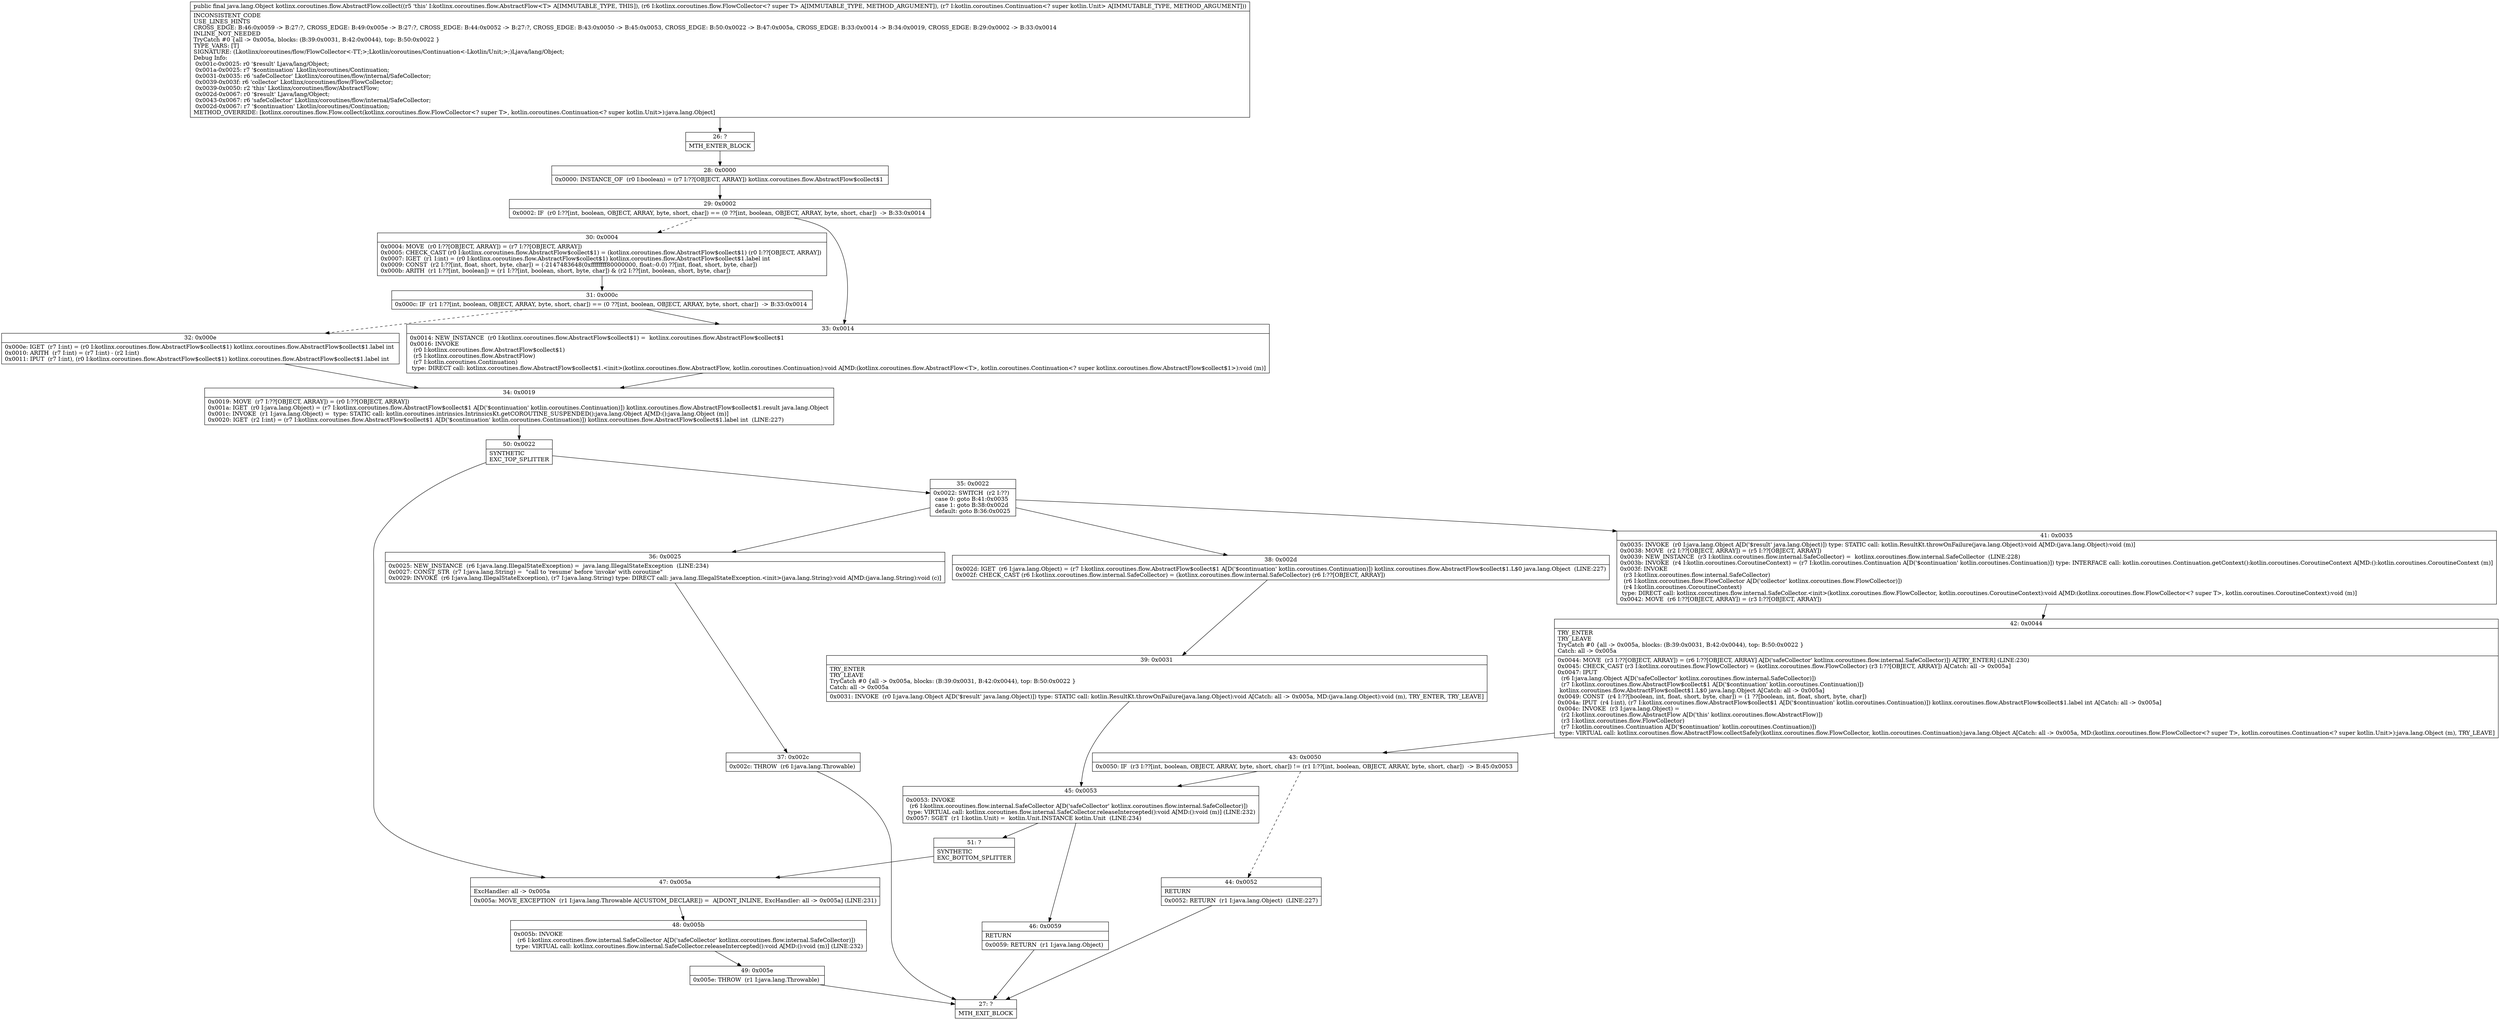 digraph "CFG forkotlinx.coroutines.flow.AbstractFlow.collect(Lkotlinx\/coroutines\/flow\/FlowCollector;Lkotlin\/coroutines\/Continuation;)Ljava\/lang\/Object;" {
Node_26 [shape=record,label="{26\:\ ?|MTH_ENTER_BLOCK\l}"];
Node_28 [shape=record,label="{28\:\ 0x0000|0x0000: INSTANCE_OF  (r0 I:boolean) = (r7 I:??[OBJECT, ARRAY]) kotlinx.coroutines.flow.AbstractFlow$collect$1 \l}"];
Node_29 [shape=record,label="{29\:\ 0x0002|0x0002: IF  (r0 I:??[int, boolean, OBJECT, ARRAY, byte, short, char]) == (0 ??[int, boolean, OBJECT, ARRAY, byte, short, char])  \-\> B:33:0x0014 \l}"];
Node_30 [shape=record,label="{30\:\ 0x0004|0x0004: MOVE  (r0 I:??[OBJECT, ARRAY]) = (r7 I:??[OBJECT, ARRAY]) \l0x0005: CHECK_CAST (r0 I:kotlinx.coroutines.flow.AbstractFlow$collect$1) = (kotlinx.coroutines.flow.AbstractFlow$collect$1) (r0 I:??[OBJECT, ARRAY]) \l0x0007: IGET  (r1 I:int) = (r0 I:kotlinx.coroutines.flow.AbstractFlow$collect$1) kotlinx.coroutines.flow.AbstractFlow$collect$1.label int \l0x0009: CONST  (r2 I:??[int, float, short, byte, char]) = (\-2147483648(0xffffffff80000000, float:\-0.0) ??[int, float, short, byte, char]) \l0x000b: ARITH  (r1 I:??[int, boolean]) = (r1 I:??[int, boolean, short, byte, char]) & (r2 I:??[int, boolean, short, byte, char]) \l}"];
Node_31 [shape=record,label="{31\:\ 0x000c|0x000c: IF  (r1 I:??[int, boolean, OBJECT, ARRAY, byte, short, char]) == (0 ??[int, boolean, OBJECT, ARRAY, byte, short, char])  \-\> B:33:0x0014 \l}"];
Node_32 [shape=record,label="{32\:\ 0x000e|0x000e: IGET  (r7 I:int) = (r0 I:kotlinx.coroutines.flow.AbstractFlow$collect$1) kotlinx.coroutines.flow.AbstractFlow$collect$1.label int \l0x0010: ARITH  (r7 I:int) = (r7 I:int) \- (r2 I:int) \l0x0011: IPUT  (r7 I:int), (r0 I:kotlinx.coroutines.flow.AbstractFlow$collect$1) kotlinx.coroutines.flow.AbstractFlow$collect$1.label int \l}"];
Node_34 [shape=record,label="{34\:\ 0x0019|0x0019: MOVE  (r7 I:??[OBJECT, ARRAY]) = (r0 I:??[OBJECT, ARRAY]) \l0x001a: IGET  (r0 I:java.lang.Object) = (r7 I:kotlinx.coroutines.flow.AbstractFlow$collect$1 A[D('$continuation' kotlin.coroutines.Continuation)]) kotlinx.coroutines.flow.AbstractFlow$collect$1.result java.lang.Object \l0x001c: INVOKE  (r1 I:java.lang.Object) =  type: STATIC call: kotlin.coroutines.intrinsics.IntrinsicsKt.getCOROUTINE_SUSPENDED():java.lang.Object A[MD:():java.lang.Object (m)]\l0x0020: IGET  (r2 I:int) = (r7 I:kotlinx.coroutines.flow.AbstractFlow$collect$1 A[D('$continuation' kotlin.coroutines.Continuation)]) kotlinx.coroutines.flow.AbstractFlow$collect$1.label int  (LINE:227)\l}"];
Node_50 [shape=record,label="{50\:\ 0x0022|SYNTHETIC\lEXC_TOP_SPLITTER\l}"];
Node_35 [shape=record,label="{35\:\ 0x0022|0x0022: SWITCH  (r2 I:??)\l case 0: goto B:41:0x0035\l case 1: goto B:38:0x002d\l default: goto B:36:0x0025 \l}"];
Node_36 [shape=record,label="{36\:\ 0x0025|0x0025: NEW_INSTANCE  (r6 I:java.lang.IllegalStateException) =  java.lang.IllegalStateException  (LINE:234)\l0x0027: CONST_STR  (r7 I:java.lang.String) =  \"call to 'resume' before 'invoke' with coroutine\" \l0x0029: INVOKE  (r6 I:java.lang.IllegalStateException), (r7 I:java.lang.String) type: DIRECT call: java.lang.IllegalStateException.\<init\>(java.lang.String):void A[MD:(java.lang.String):void (c)]\l}"];
Node_37 [shape=record,label="{37\:\ 0x002c|0x002c: THROW  (r6 I:java.lang.Throwable) \l}"];
Node_27 [shape=record,label="{27\:\ ?|MTH_EXIT_BLOCK\l}"];
Node_38 [shape=record,label="{38\:\ 0x002d|0x002d: IGET  (r6 I:java.lang.Object) = (r7 I:kotlinx.coroutines.flow.AbstractFlow$collect$1 A[D('$continuation' kotlin.coroutines.Continuation)]) kotlinx.coroutines.flow.AbstractFlow$collect$1.L$0 java.lang.Object  (LINE:227)\l0x002f: CHECK_CAST (r6 I:kotlinx.coroutines.flow.internal.SafeCollector) = (kotlinx.coroutines.flow.internal.SafeCollector) (r6 I:??[OBJECT, ARRAY]) \l}"];
Node_39 [shape=record,label="{39\:\ 0x0031|TRY_ENTER\lTRY_LEAVE\lTryCatch #0 \{all \-\> 0x005a, blocks: (B:39:0x0031, B:42:0x0044), top: B:50:0x0022 \}\lCatch: all \-\> 0x005a\l|0x0031: INVOKE  (r0 I:java.lang.Object A[D('$result' java.lang.Object)]) type: STATIC call: kotlin.ResultKt.throwOnFailure(java.lang.Object):void A[Catch: all \-\> 0x005a, MD:(java.lang.Object):void (m), TRY_ENTER, TRY_LEAVE]\l}"];
Node_45 [shape=record,label="{45\:\ 0x0053|0x0053: INVOKE  \l  (r6 I:kotlinx.coroutines.flow.internal.SafeCollector A[D('safeCollector' kotlinx.coroutines.flow.internal.SafeCollector)])\l type: VIRTUAL call: kotlinx.coroutines.flow.internal.SafeCollector.releaseIntercepted():void A[MD:():void (m)] (LINE:232)\l0x0057: SGET  (r1 I:kotlin.Unit) =  kotlin.Unit.INSTANCE kotlin.Unit  (LINE:234)\l}"];
Node_46 [shape=record,label="{46\:\ 0x0059|RETURN\l|0x0059: RETURN  (r1 I:java.lang.Object) \l}"];
Node_51 [shape=record,label="{51\:\ ?|SYNTHETIC\lEXC_BOTTOM_SPLITTER\l}"];
Node_41 [shape=record,label="{41\:\ 0x0035|0x0035: INVOKE  (r0 I:java.lang.Object A[D('$result' java.lang.Object)]) type: STATIC call: kotlin.ResultKt.throwOnFailure(java.lang.Object):void A[MD:(java.lang.Object):void (m)]\l0x0038: MOVE  (r2 I:??[OBJECT, ARRAY]) = (r5 I:??[OBJECT, ARRAY]) \l0x0039: NEW_INSTANCE  (r3 I:kotlinx.coroutines.flow.internal.SafeCollector) =  kotlinx.coroutines.flow.internal.SafeCollector  (LINE:228)\l0x003b: INVOKE  (r4 I:kotlin.coroutines.CoroutineContext) = (r7 I:kotlin.coroutines.Continuation A[D('$continuation' kotlin.coroutines.Continuation)]) type: INTERFACE call: kotlin.coroutines.Continuation.getContext():kotlin.coroutines.CoroutineContext A[MD:():kotlin.coroutines.CoroutineContext (m)]\l0x003f: INVOKE  \l  (r3 I:kotlinx.coroutines.flow.internal.SafeCollector)\l  (r6 I:kotlinx.coroutines.flow.FlowCollector A[D('collector' kotlinx.coroutines.flow.FlowCollector)])\l  (r4 I:kotlin.coroutines.CoroutineContext)\l type: DIRECT call: kotlinx.coroutines.flow.internal.SafeCollector.\<init\>(kotlinx.coroutines.flow.FlowCollector, kotlin.coroutines.CoroutineContext):void A[MD:(kotlinx.coroutines.flow.FlowCollector\<? super T\>, kotlin.coroutines.CoroutineContext):void (m)]\l0x0042: MOVE  (r6 I:??[OBJECT, ARRAY]) = (r3 I:??[OBJECT, ARRAY]) \l}"];
Node_42 [shape=record,label="{42\:\ 0x0044|TRY_ENTER\lTRY_LEAVE\lTryCatch #0 \{all \-\> 0x005a, blocks: (B:39:0x0031, B:42:0x0044), top: B:50:0x0022 \}\lCatch: all \-\> 0x005a\l|0x0044: MOVE  (r3 I:??[OBJECT, ARRAY]) = (r6 I:??[OBJECT, ARRAY] A[D('safeCollector' kotlinx.coroutines.flow.internal.SafeCollector)]) A[TRY_ENTER] (LINE:230)\l0x0045: CHECK_CAST (r3 I:kotlinx.coroutines.flow.FlowCollector) = (kotlinx.coroutines.flow.FlowCollector) (r3 I:??[OBJECT, ARRAY]) A[Catch: all \-\> 0x005a]\l0x0047: IPUT  \l  (r6 I:java.lang.Object A[D('safeCollector' kotlinx.coroutines.flow.internal.SafeCollector)])\l  (r7 I:kotlinx.coroutines.flow.AbstractFlow$collect$1 A[D('$continuation' kotlin.coroutines.Continuation)])\l kotlinx.coroutines.flow.AbstractFlow$collect$1.L$0 java.lang.Object A[Catch: all \-\> 0x005a]\l0x0049: CONST  (r4 I:??[boolean, int, float, short, byte, char]) = (1 ??[boolean, int, float, short, byte, char]) \l0x004a: IPUT  (r4 I:int), (r7 I:kotlinx.coroutines.flow.AbstractFlow$collect$1 A[D('$continuation' kotlin.coroutines.Continuation)]) kotlinx.coroutines.flow.AbstractFlow$collect$1.label int A[Catch: all \-\> 0x005a]\l0x004c: INVOKE  (r3 I:java.lang.Object) = \l  (r2 I:kotlinx.coroutines.flow.AbstractFlow A[D('this' kotlinx.coroutines.flow.AbstractFlow)])\l  (r3 I:kotlinx.coroutines.flow.FlowCollector)\l  (r7 I:kotlin.coroutines.Continuation A[D('$continuation' kotlin.coroutines.Continuation)])\l type: VIRTUAL call: kotlinx.coroutines.flow.AbstractFlow.collectSafely(kotlinx.coroutines.flow.FlowCollector, kotlin.coroutines.Continuation):java.lang.Object A[Catch: all \-\> 0x005a, MD:(kotlinx.coroutines.flow.FlowCollector\<? super T\>, kotlin.coroutines.Continuation\<? super kotlin.Unit\>):java.lang.Object (m), TRY_LEAVE]\l}"];
Node_43 [shape=record,label="{43\:\ 0x0050|0x0050: IF  (r3 I:??[int, boolean, OBJECT, ARRAY, byte, short, char]) != (r1 I:??[int, boolean, OBJECT, ARRAY, byte, short, char])  \-\> B:45:0x0053 \l}"];
Node_44 [shape=record,label="{44\:\ 0x0052|RETURN\l|0x0052: RETURN  (r1 I:java.lang.Object)  (LINE:227)\l}"];
Node_47 [shape=record,label="{47\:\ 0x005a|ExcHandler: all \-\> 0x005a\l|0x005a: MOVE_EXCEPTION  (r1 I:java.lang.Throwable A[CUSTOM_DECLARE]) =  A[DONT_INLINE, ExcHandler: all \-\> 0x005a] (LINE:231)\l}"];
Node_48 [shape=record,label="{48\:\ 0x005b|0x005b: INVOKE  \l  (r6 I:kotlinx.coroutines.flow.internal.SafeCollector A[D('safeCollector' kotlinx.coroutines.flow.internal.SafeCollector)])\l type: VIRTUAL call: kotlinx.coroutines.flow.internal.SafeCollector.releaseIntercepted():void A[MD:():void (m)] (LINE:232)\l}"];
Node_49 [shape=record,label="{49\:\ 0x005e|0x005e: THROW  (r1 I:java.lang.Throwable) \l}"];
Node_33 [shape=record,label="{33\:\ 0x0014|0x0014: NEW_INSTANCE  (r0 I:kotlinx.coroutines.flow.AbstractFlow$collect$1) =  kotlinx.coroutines.flow.AbstractFlow$collect$1 \l0x0016: INVOKE  \l  (r0 I:kotlinx.coroutines.flow.AbstractFlow$collect$1)\l  (r5 I:kotlinx.coroutines.flow.AbstractFlow)\l  (r7 I:kotlin.coroutines.Continuation)\l type: DIRECT call: kotlinx.coroutines.flow.AbstractFlow$collect$1.\<init\>(kotlinx.coroutines.flow.AbstractFlow, kotlin.coroutines.Continuation):void A[MD:(kotlinx.coroutines.flow.AbstractFlow\<T\>, kotlin.coroutines.Continuation\<? super kotlinx.coroutines.flow.AbstractFlow$collect$1\>):void (m)]\l}"];
MethodNode[shape=record,label="{public final java.lang.Object kotlinx.coroutines.flow.AbstractFlow.collect((r5 'this' I:kotlinx.coroutines.flow.AbstractFlow\<T\> A[IMMUTABLE_TYPE, THIS]), (r6 I:kotlinx.coroutines.flow.FlowCollector\<? super T\> A[IMMUTABLE_TYPE, METHOD_ARGUMENT]), (r7 I:kotlin.coroutines.Continuation\<? super kotlin.Unit\> A[IMMUTABLE_TYPE, METHOD_ARGUMENT]))  | INCONSISTENT_CODE\lUSE_LINES_HINTS\lCROSS_EDGE: B:46:0x0059 \-\> B:27:?, CROSS_EDGE: B:49:0x005e \-\> B:27:?, CROSS_EDGE: B:44:0x0052 \-\> B:27:?, CROSS_EDGE: B:43:0x0050 \-\> B:45:0x0053, CROSS_EDGE: B:50:0x0022 \-\> B:47:0x005a, CROSS_EDGE: B:33:0x0014 \-\> B:34:0x0019, CROSS_EDGE: B:29:0x0002 \-\> B:33:0x0014\lINLINE_NOT_NEEDED\lTryCatch #0 \{all \-\> 0x005a, blocks: (B:39:0x0031, B:42:0x0044), top: B:50:0x0022 \}\lTYPE_VARS: [T]\lSIGNATURE: (Lkotlinx\/coroutines\/flow\/FlowCollector\<\-TT;\>;Lkotlin\/coroutines\/Continuation\<\-Lkotlin\/Unit;\>;)Ljava\/lang\/Object;\lDebug Info:\l  0x001c\-0x0025: r0 '$result' Ljava\/lang\/Object;\l  0x001a\-0x0025: r7 '$continuation' Lkotlin\/coroutines\/Continuation;\l  0x0031\-0x0035: r6 'safeCollector' Lkotlinx\/coroutines\/flow\/internal\/SafeCollector;\l  0x0039\-0x003f: r6 'collector' Lkotlinx\/coroutines\/flow\/FlowCollector;\l  0x0039\-0x0050: r2 'this' Lkotlinx\/coroutines\/flow\/AbstractFlow;\l  0x002d\-0x0067: r0 '$result' Ljava\/lang\/Object;\l  0x0043\-0x0067: r6 'safeCollector' Lkotlinx\/coroutines\/flow\/internal\/SafeCollector;\l  0x002d\-0x0067: r7 '$continuation' Lkotlin\/coroutines\/Continuation;\lMETHOD_OVERRIDE: [kotlinx.coroutines.flow.Flow.collect(kotlinx.coroutines.flow.FlowCollector\<? super T\>, kotlin.coroutines.Continuation\<? super kotlin.Unit\>):java.lang.Object]\l}"];
MethodNode -> Node_26;Node_26 -> Node_28;
Node_28 -> Node_29;
Node_29 -> Node_30[style=dashed];
Node_29 -> Node_33;
Node_30 -> Node_31;
Node_31 -> Node_32[style=dashed];
Node_31 -> Node_33;
Node_32 -> Node_34;
Node_34 -> Node_50;
Node_50 -> Node_35;
Node_50 -> Node_47;
Node_35 -> Node_36;
Node_35 -> Node_38;
Node_35 -> Node_41;
Node_36 -> Node_37;
Node_37 -> Node_27;
Node_38 -> Node_39;
Node_39 -> Node_45;
Node_45 -> Node_46;
Node_45 -> Node_51;
Node_46 -> Node_27;
Node_51 -> Node_47;
Node_41 -> Node_42;
Node_42 -> Node_43;
Node_43 -> Node_44[style=dashed];
Node_43 -> Node_45;
Node_44 -> Node_27;
Node_47 -> Node_48;
Node_48 -> Node_49;
Node_49 -> Node_27;
Node_33 -> Node_34;
}


